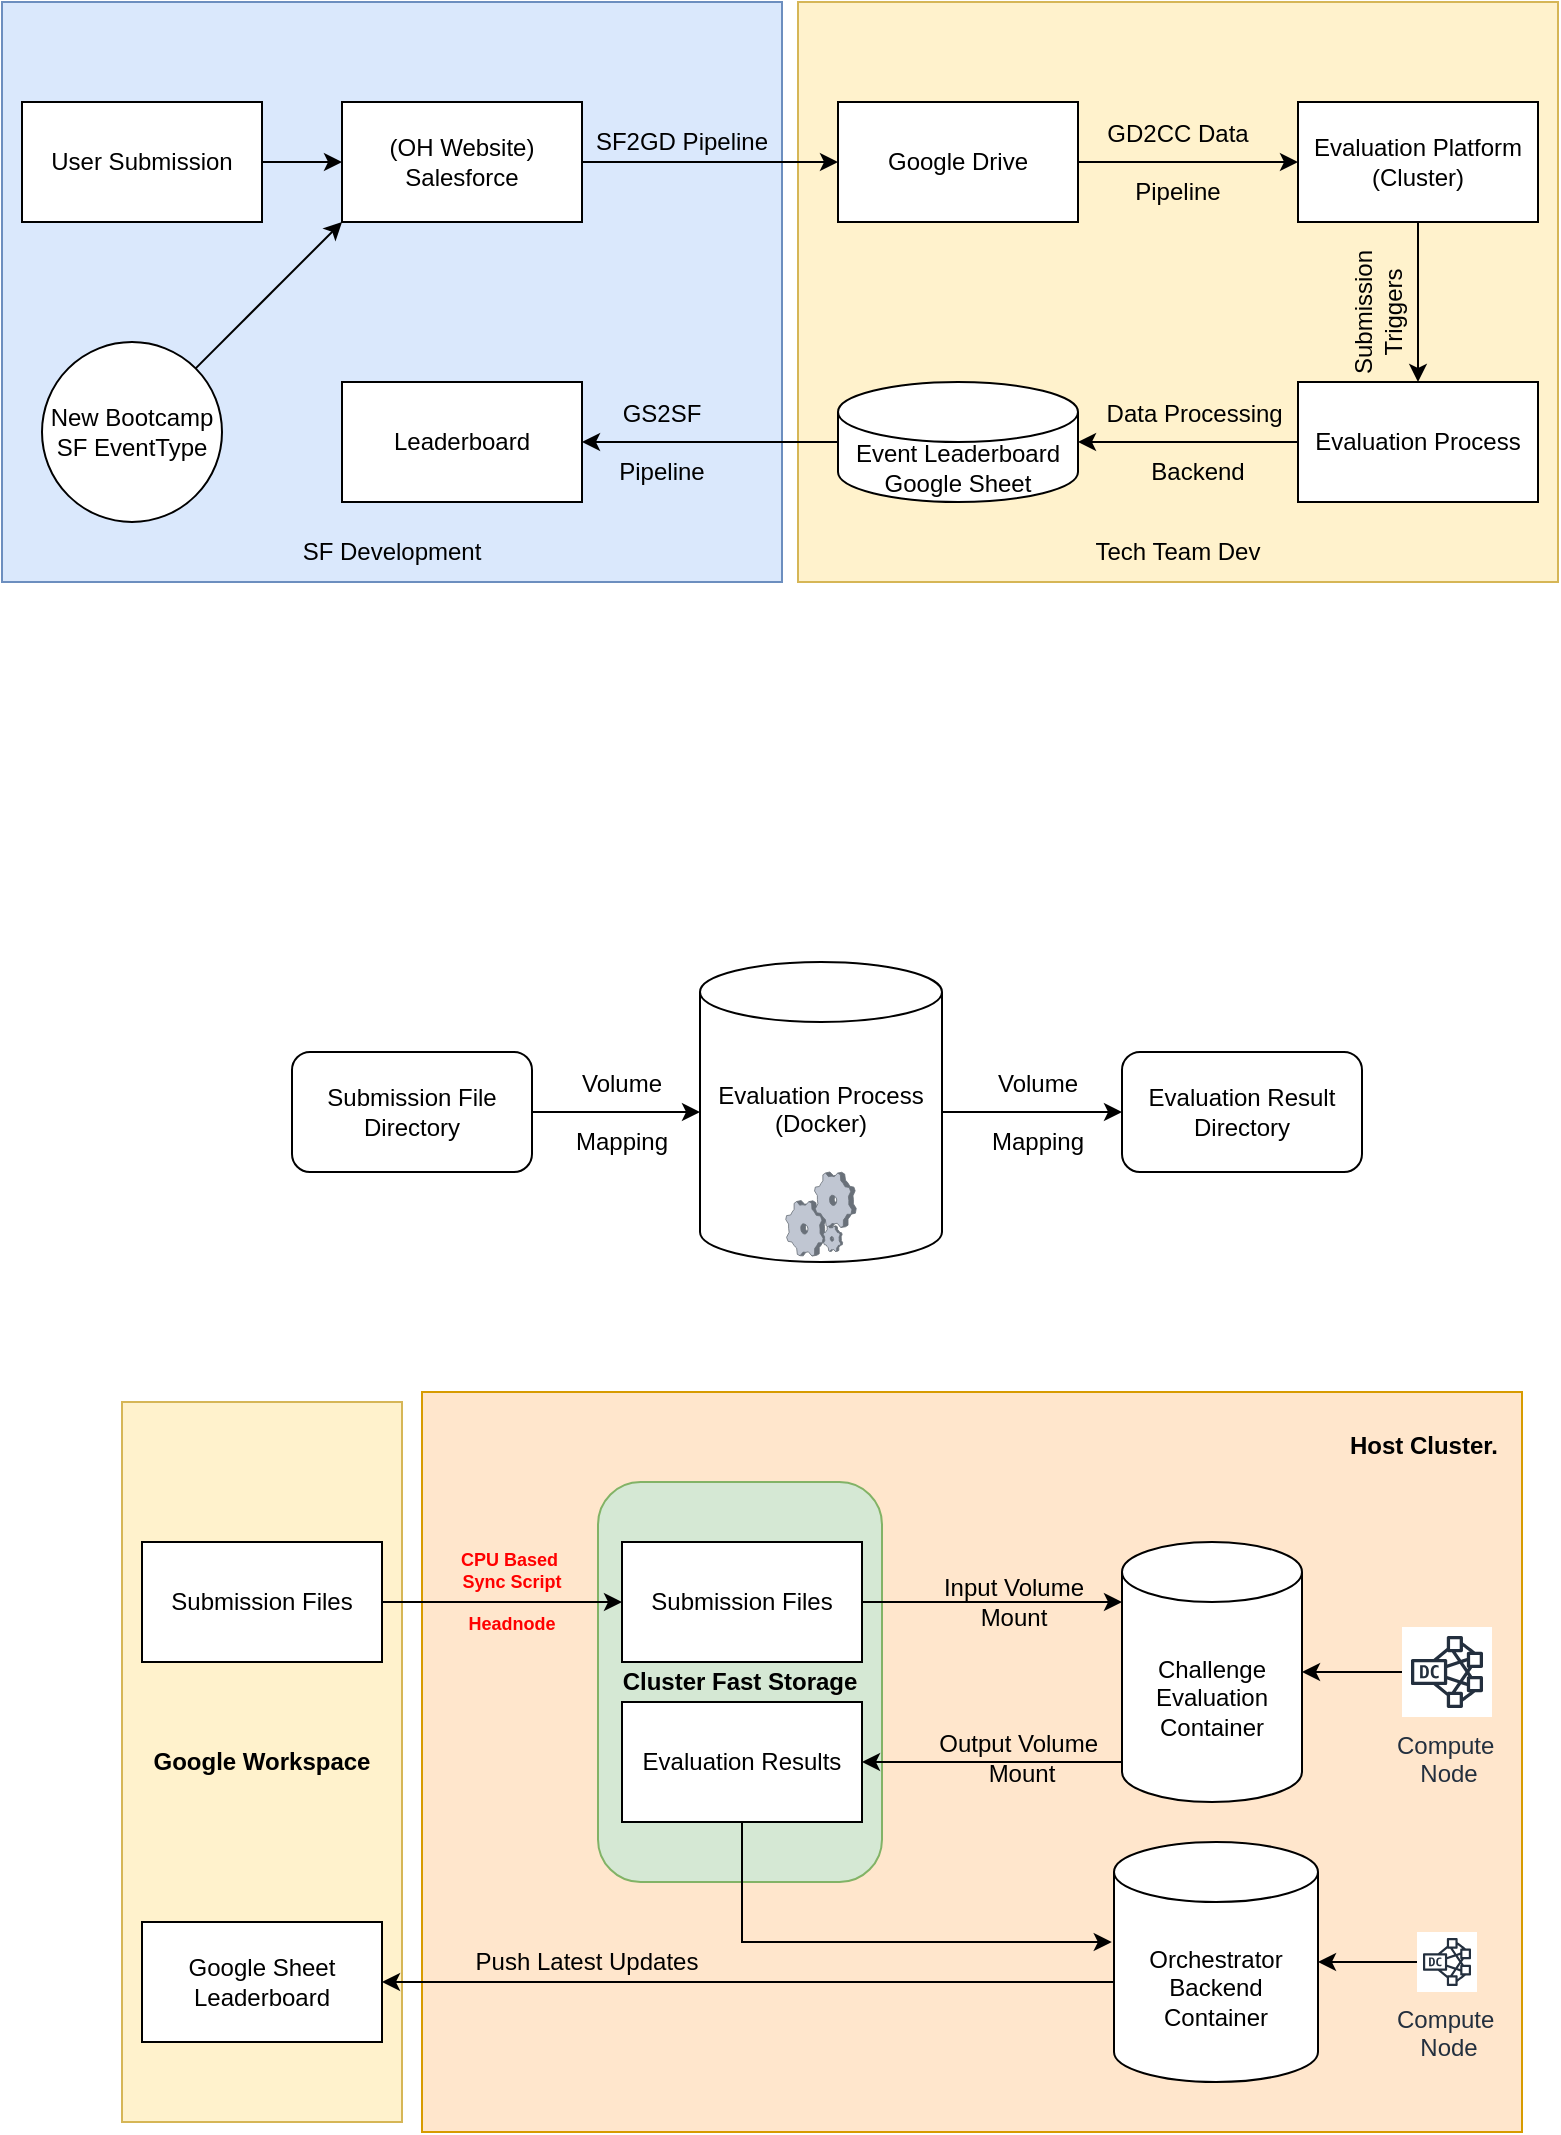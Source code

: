<mxfile version="27.1.1">
  <diagram name="Page-1" id="oaaN-xaVI2owKklGk6Wr">
    <mxGraphModel dx="1234" dy="790" grid="1" gridSize="10" guides="1" tooltips="1" connect="1" arrows="1" fold="1" page="1" pageScale="1" pageWidth="827" pageHeight="1169" math="0" shadow="0">
      <root>
        <mxCell id="0" />
        <mxCell id="1" parent="0" />
        <mxCell id="SpqWK2JKDd9mL29cQ0X0-30" value="&lt;b&gt;Google Workspace&lt;/b&gt;" style="rounded=0;whiteSpace=wrap;html=1;fillColor=#fff2cc;strokeColor=#d6b656;" vertex="1" parent="1">
          <mxGeometry x="70" y="780" width="140" height="360" as="geometry" />
        </mxCell>
        <mxCell id="SpqWK2JKDd9mL29cQ0X0-31" value="&lt;b&gt;Host Cluster.&amp;nbsp; &amp;nbsp;&lt;/b&gt;&lt;div&gt;&lt;b&gt;&lt;br&gt;&lt;/b&gt;&lt;/div&gt;&lt;div&gt;&lt;b&gt;&lt;br&gt;&lt;/b&gt;&lt;/div&gt;&lt;div&gt;&lt;b&gt;&lt;br&gt;&lt;/b&gt;&lt;/div&gt;&lt;div&gt;&lt;b&gt;&lt;br&gt;&lt;/b&gt;&lt;/div&gt;&lt;div&gt;&lt;b&gt;&lt;br&gt;&lt;/b&gt;&lt;/div&gt;&lt;div&gt;&lt;b&gt;&lt;br&gt;&lt;/b&gt;&lt;/div&gt;&lt;div&gt;&lt;b&gt;&lt;br&gt;&lt;/b&gt;&lt;/div&gt;&lt;div&gt;&lt;b&gt;&lt;br&gt;&lt;/b&gt;&lt;/div&gt;&lt;div&gt;&lt;b&gt;&lt;br&gt;&lt;/b&gt;&lt;/div&gt;&lt;div&gt;&lt;b&gt;&lt;br&gt;&lt;/b&gt;&lt;/div&gt;&lt;div&gt;&lt;b&gt;&lt;br&gt;&lt;/b&gt;&lt;/div&gt;&lt;div&gt;&lt;b&gt;&lt;br&gt;&lt;/b&gt;&lt;/div&gt;&lt;div&gt;&lt;b&gt;&lt;br&gt;&lt;/b&gt;&lt;/div&gt;&lt;div&gt;&lt;b&gt;&lt;br&gt;&lt;/b&gt;&lt;/div&gt;&lt;div&gt;&lt;b&gt;&lt;br&gt;&lt;/b&gt;&lt;/div&gt;&lt;div&gt;&lt;b&gt;&lt;br&gt;&lt;/b&gt;&lt;/div&gt;&lt;div&gt;&lt;b&gt;&lt;br&gt;&lt;/b&gt;&lt;/div&gt;&lt;div&gt;&lt;b&gt;&lt;br&gt;&lt;/b&gt;&lt;/div&gt;&lt;div&gt;&lt;b&gt;&lt;br&gt;&lt;/b&gt;&lt;/div&gt;&lt;div&gt;&lt;b&gt;&lt;br&gt;&lt;/b&gt;&lt;/div&gt;&lt;div&gt;&lt;b&gt;&lt;br&gt;&lt;/b&gt;&lt;/div&gt;&lt;div&gt;&lt;b&gt;&amp;nbsp;&lt;/b&gt;&lt;/div&gt;" style="rounded=0;whiteSpace=wrap;html=1;fillColor=#ffe6cc;strokeColor=#d79b00;align=right;" vertex="1" parent="1">
          <mxGeometry x="220" y="775" width="550" height="370" as="geometry" />
        </mxCell>
        <mxCell id="SpqWK2JKDd9mL29cQ0X0-33" value="&lt;b&gt;Cluster Fast Storage&lt;/b&gt;" style="rounded=1;whiteSpace=wrap;html=1;fillColor=#d5e8d4;strokeColor=#82b366;" vertex="1" parent="1">
          <mxGeometry x="308" y="820" width="142" height="200" as="geometry" />
        </mxCell>
        <mxCell id="_-sBluXxqgNnhQlg6VW2-16" value="" style="rounded=0;whiteSpace=wrap;html=1;fillColor=#fff2cc;strokeColor=#d6b656;" parent="1" vertex="1">
          <mxGeometry x="408" y="80" width="380" height="290" as="geometry" />
        </mxCell>
        <mxCell id="_-sBluXxqgNnhQlg6VW2-12" value="" style="rounded=0;whiteSpace=wrap;html=1;fillColor=#dae8fc;strokeColor=#6c8ebf;" parent="1" vertex="1">
          <mxGeometry x="10" y="80" width="390" height="290" as="geometry" />
        </mxCell>
        <mxCell id="gr2pJImmbowWirLbpPVM-4" value="" style="edgeStyle=orthogonalEdgeStyle;rounded=0;orthogonalLoop=1;jettySize=auto;html=1;" parent="1" source="gr2pJImmbowWirLbpPVM-2" target="gr2pJImmbowWirLbpPVM-3" edge="1">
          <mxGeometry relative="1" as="geometry" />
        </mxCell>
        <mxCell id="gr2pJImmbowWirLbpPVM-2" value="Evaluation Process" style="rounded=0;whiteSpace=wrap;html=1;" parent="1" vertex="1">
          <mxGeometry x="658" y="270" width="120" height="60" as="geometry" />
        </mxCell>
        <mxCell id="gr2pJImmbowWirLbpPVM-6" value="" style="edgeStyle=orthogonalEdgeStyle;rounded=0;orthogonalLoop=1;jettySize=auto;html=1;" parent="1" source="gr2pJImmbowWirLbpPVM-3" target="gr2pJImmbowWirLbpPVM-5" edge="1">
          <mxGeometry relative="1" as="geometry" />
        </mxCell>
        <mxCell id="gr2pJImmbowWirLbpPVM-3" value="Event Leaderboard&lt;div&gt;Google Sheet&lt;/div&gt;" style="shape=cylinder3;whiteSpace=wrap;html=1;boundedLbl=1;backgroundOutline=1;size=15;" parent="1" vertex="1">
          <mxGeometry x="428" y="270" width="120" height="60" as="geometry" />
        </mxCell>
        <mxCell id="gr2pJImmbowWirLbpPVM-5" value="Leaderboard" style="rounded=0;whiteSpace=wrap;html=1;" parent="1" vertex="1">
          <mxGeometry x="180" y="270" width="120" height="60" as="geometry" />
        </mxCell>
        <mxCell id="gr2pJImmbowWirLbpPVM-11" value="" style="edgeStyle=orthogonalEdgeStyle;rounded=0;orthogonalLoop=1;jettySize=auto;html=1;" parent="1" source="gr2pJImmbowWirLbpPVM-8" target="gr2pJImmbowWirLbpPVM-10" edge="1">
          <mxGeometry relative="1" as="geometry" />
        </mxCell>
        <mxCell id="gr2pJImmbowWirLbpPVM-8" value="User Submission" style="rounded=0;whiteSpace=wrap;html=1;" parent="1" vertex="1">
          <mxGeometry x="20" y="130" width="120" height="60" as="geometry" />
        </mxCell>
        <mxCell id="gr2pJImmbowWirLbpPVM-13" value="" style="edgeStyle=orthogonalEdgeStyle;rounded=0;orthogonalLoop=1;jettySize=auto;html=1;" parent="1" source="gr2pJImmbowWirLbpPVM-10" target="gr2pJImmbowWirLbpPVM-12" edge="1">
          <mxGeometry relative="1" as="geometry" />
        </mxCell>
        <mxCell id="gr2pJImmbowWirLbpPVM-10" value="&lt;div&gt;(OH Website)&lt;/div&gt;Salesforce" style="whiteSpace=wrap;html=1;rounded=0;" parent="1" vertex="1">
          <mxGeometry x="180" y="130" width="120" height="60" as="geometry" />
        </mxCell>
        <mxCell id="gr2pJImmbowWirLbpPVM-15" value="" style="edgeStyle=orthogonalEdgeStyle;rounded=0;orthogonalLoop=1;jettySize=auto;html=1;" parent="1" source="gr2pJImmbowWirLbpPVM-12" target="gr2pJImmbowWirLbpPVM-14" edge="1">
          <mxGeometry relative="1" as="geometry" />
        </mxCell>
        <mxCell id="gr2pJImmbowWirLbpPVM-12" value="Google Drive" style="whiteSpace=wrap;html=1;rounded=0;" parent="1" vertex="1">
          <mxGeometry x="428" y="130" width="120" height="60" as="geometry" />
        </mxCell>
        <mxCell id="gr2pJImmbowWirLbpPVM-16" value="" style="edgeStyle=orthogonalEdgeStyle;rounded=0;orthogonalLoop=1;jettySize=auto;html=1;" parent="1" source="gr2pJImmbowWirLbpPVM-14" target="gr2pJImmbowWirLbpPVM-2" edge="1">
          <mxGeometry relative="1" as="geometry" />
        </mxCell>
        <mxCell id="gr2pJImmbowWirLbpPVM-14" value="Evaluation Platform&lt;div&gt;(Cluster)&lt;/div&gt;" style="whiteSpace=wrap;html=1;rounded=0;" parent="1" vertex="1">
          <mxGeometry x="658" y="130" width="120" height="60" as="geometry" />
        </mxCell>
        <mxCell id="_-sBluXxqgNnhQlg6VW2-1" value="SF2GD Pipeline" style="text;html=1;align=center;verticalAlign=middle;whiteSpace=wrap;rounded=0;" parent="1" vertex="1">
          <mxGeometry x="300" y="140" width="100" height="20" as="geometry" />
        </mxCell>
        <mxCell id="_-sBluXxqgNnhQlg6VW2-3" value="GD2CC Data&lt;div&gt;&lt;br&gt;&lt;/div&gt;&lt;div&gt;Pipeline&lt;/div&gt;" style="text;html=1;align=center;verticalAlign=middle;whiteSpace=wrap;rounded=0;" parent="1" vertex="1">
          <mxGeometry x="518" y="145" width="160" height="30" as="geometry" />
        </mxCell>
        <mxCell id="_-sBluXxqgNnhQlg6VW2-5" value="Submission Triggers" style="text;html=1;align=center;verticalAlign=middle;whiteSpace=wrap;rounded=0;rotation=-90;" parent="1" vertex="1">
          <mxGeometry x="668" y="220" width="60" height="30" as="geometry" />
        </mxCell>
        <mxCell id="_-sBluXxqgNnhQlg6VW2-6" value="Data Processing&amp;nbsp;&lt;div&gt;&lt;br&gt;&lt;/div&gt;&lt;div&gt;Backend&lt;/div&gt;" style="text;html=1;align=center;verticalAlign=middle;whiteSpace=wrap;rounded=0;rotation=0;" parent="1" vertex="1">
          <mxGeometry x="558" y="285" width="100" height="30" as="geometry" />
        </mxCell>
        <mxCell id="_-sBluXxqgNnhQlg6VW2-11" value="GS2SF&lt;div&gt;&lt;br&gt;&lt;/div&gt;&lt;div&gt;Pipeline&lt;/div&gt;" style="text;html=1;align=center;verticalAlign=middle;whiteSpace=wrap;rounded=0;" parent="1" vertex="1">
          <mxGeometry x="310" y="285" width="60" height="30" as="geometry" />
        </mxCell>
        <mxCell id="_-sBluXxqgNnhQlg6VW2-13" value="SF Development" style="text;html=1;align=center;verticalAlign=middle;whiteSpace=wrap;rounded=0;" parent="1" vertex="1">
          <mxGeometry x="155" y="340" width="100" height="30" as="geometry" />
        </mxCell>
        <mxCell id="_-sBluXxqgNnhQlg6VW2-14" value="New Bootcamp&lt;div&gt;SF EventType&lt;/div&gt;" style="ellipse;whiteSpace=wrap;html=1;aspect=fixed;" parent="1" vertex="1">
          <mxGeometry x="30" y="250" width="90" height="90" as="geometry" />
        </mxCell>
        <mxCell id="_-sBluXxqgNnhQlg6VW2-15" value="" style="endArrow=classic;html=1;rounded=0;exitX=1;exitY=0;exitDx=0;exitDy=0;entryX=0;entryY=1;entryDx=0;entryDy=0;" parent="1" source="_-sBluXxqgNnhQlg6VW2-14" target="gr2pJImmbowWirLbpPVM-10" edge="1">
          <mxGeometry width="50" height="50" relative="1" as="geometry">
            <mxPoint x="480" y="390" as="sourcePoint" />
            <mxPoint x="530" y="340" as="targetPoint" />
          </mxGeometry>
        </mxCell>
        <mxCell id="_-sBluXxqgNnhQlg6VW2-17" value="Tech Team Dev" style="text;html=1;align=center;verticalAlign=middle;whiteSpace=wrap;rounded=0;" parent="1" vertex="1">
          <mxGeometry x="538" y="340" width="120" height="30" as="geometry" />
        </mxCell>
        <mxCell id="8gj9geVY3_DfCZQZ7S0--6" value="" style="edgeStyle=orthogonalEdgeStyle;rounded=0;orthogonalLoop=1;jettySize=auto;html=1;" parent="1" source="8gj9geVY3_DfCZQZ7S0--1" target="8gj9geVY3_DfCZQZ7S0--5" edge="1">
          <mxGeometry relative="1" as="geometry" />
        </mxCell>
        <mxCell id="8gj9geVY3_DfCZQZ7S0--1" value="&lt;div&gt;Evaluation Process&lt;/div&gt;(Docker)&lt;div&gt;&lt;br&gt;&lt;/div&gt;&lt;div&gt;&lt;br&gt;&lt;/div&gt;" style="shape=cylinder3;whiteSpace=wrap;html=1;boundedLbl=1;backgroundOutline=1;size=15;" parent="1" vertex="1">
          <mxGeometry x="359" y="560" width="121" height="150" as="geometry" />
        </mxCell>
        <mxCell id="8gj9geVY3_DfCZQZ7S0--3" value="" style="edgeStyle=orthogonalEdgeStyle;rounded=0;orthogonalLoop=1;jettySize=auto;html=1;" parent="1" source="8gj9geVY3_DfCZQZ7S0--2" target="8gj9geVY3_DfCZQZ7S0--1" edge="1">
          <mxGeometry relative="1" as="geometry" />
        </mxCell>
        <mxCell id="8gj9geVY3_DfCZQZ7S0--2" value="Submission File Directory" style="rounded=1;whiteSpace=wrap;html=1;" parent="1" vertex="1">
          <mxGeometry x="155" y="605" width="120" height="60" as="geometry" />
        </mxCell>
        <mxCell id="8gj9geVY3_DfCZQZ7S0--4" value="Volume&lt;div&gt;&amp;nbsp;&lt;/div&gt;&lt;div&gt;Mapping&lt;/div&gt;" style="text;html=1;align=center;verticalAlign=middle;whiteSpace=wrap;rounded=0;" parent="1" vertex="1">
          <mxGeometry x="290" y="620" width="60" height="30" as="geometry" />
        </mxCell>
        <mxCell id="8gj9geVY3_DfCZQZ7S0--5" value="Evaluation Result&lt;div&gt;Directory&lt;/div&gt;" style="rounded=1;whiteSpace=wrap;html=1;" parent="1" vertex="1">
          <mxGeometry x="570" y="605" width="120" height="60" as="geometry" />
        </mxCell>
        <mxCell id="8gj9geVY3_DfCZQZ7S0--8" value="Volume&lt;div&gt;&amp;nbsp;&lt;/div&gt;&lt;div&gt;Mapping&lt;/div&gt;" style="text;html=1;align=center;verticalAlign=middle;whiteSpace=wrap;rounded=0;" parent="1" vertex="1">
          <mxGeometry x="498" y="620" width="60" height="30" as="geometry" />
        </mxCell>
        <mxCell id="8gj9geVY3_DfCZQZ7S0--10" value="" style="verticalLabelPosition=bottom;sketch=0;aspect=fixed;html=1;verticalAlign=top;strokeColor=none;align=center;outlineConnect=0;shape=mxgraph.citrix.process;" parent="1" vertex="1">
          <mxGeometry x="401.88" y="665" width="35.23" height="42" as="geometry" />
        </mxCell>
        <mxCell id="SpqWK2JKDd9mL29cQ0X0-3" value="" style="edgeStyle=orthogonalEdgeStyle;rounded=0;orthogonalLoop=1;jettySize=auto;html=1;" edge="1" parent="1" source="SpqWK2JKDd9mL29cQ0X0-1" target="SpqWK2JKDd9mL29cQ0X0-2">
          <mxGeometry relative="1" as="geometry" />
        </mxCell>
        <mxCell id="SpqWK2JKDd9mL29cQ0X0-1" value="Submission Files" style="rounded=0;whiteSpace=wrap;html=1;" vertex="1" parent="1">
          <mxGeometry x="80" y="850" width="120" height="60" as="geometry" />
        </mxCell>
        <mxCell id="SpqWK2JKDd9mL29cQ0X0-19" value="" style="edgeStyle=orthogonalEdgeStyle;rounded=0;orthogonalLoop=1;jettySize=auto;html=1;" edge="1" parent="1" source="SpqWK2JKDd9mL29cQ0X0-2" target="SpqWK2JKDd9mL29cQ0X0-18">
          <mxGeometry relative="1" as="geometry">
            <Array as="points">
              <mxPoint x="490" y="880" />
              <mxPoint x="490" y="880" />
            </Array>
          </mxGeometry>
        </mxCell>
        <mxCell id="SpqWK2JKDd9mL29cQ0X0-2" value="Submission Files" style="rounded=0;whiteSpace=wrap;html=1;" vertex="1" parent="1">
          <mxGeometry x="320" y="850" width="120" height="60" as="geometry" />
        </mxCell>
        <mxCell id="SpqWK2JKDd9mL29cQ0X0-7" value="Evaluation Results" style="rounded=0;whiteSpace=wrap;html=1;" vertex="1" parent="1">
          <mxGeometry x="320" y="930" width="120" height="60" as="geometry" />
        </mxCell>
        <mxCell id="SpqWK2JKDd9mL29cQ0X0-16" style="edgeStyle=orthogonalEdgeStyle;rounded=0;orthogonalLoop=1;jettySize=auto;html=1;exitX=0;exitY=0;exitDx=0;exitDy=82.5;exitPerimeter=0;entryX=1;entryY=0.5;entryDx=0;entryDy=0;" edge="1" parent="1" source="SpqWK2JKDd9mL29cQ0X0-13" target="SpqWK2JKDd9mL29cQ0X0-15">
          <mxGeometry relative="1" as="geometry">
            <Array as="points">
              <mxPoint x="566" y="1070" />
            </Array>
          </mxGeometry>
        </mxCell>
        <mxCell id="SpqWK2JKDd9mL29cQ0X0-13" value="&lt;div&gt;Orchestrator&lt;/div&gt;&lt;div&gt;Backend Container&lt;/div&gt;" style="shape=cylinder3;whiteSpace=wrap;html=1;boundedLbl=1;backgroundOutline=1;size=15;" vertex="1" parent="1">
          <mxGeometry x="566" y="1000" width="102" height="120" as="geometry" />
        </mxCell>
        <mxCell id="SpqWK2JKDd9mL29cQ0X0-14" style="edgeStyle=orthogonalEdgeStyle;rounded=0;orthogonalLoop=1;jettySize=auto;html=1;exitX=0.5;exitY=1;exitDx=0;exitDy=0;entryX=-0.011;entryY=0.417;entryDx=0;entryDy=0;entryPerimeter=0;" edge="1" parent="1" source="SpqWK2JKDd9mL29cQ0X0-7" target="SpqWK2JKDd9mL29cQ0X0-13">
          <mxGeometry relative="1" as="geometry">
            <Array as="points">
              <mxPoint x="380" y="1050" />
            </Array>
          </mxGeometry>
        </mxCell>
        <mxCell id="SpqWK2JKDd9mL29cQ0X0-15" value="Google Sheet Leaderboard" style="rounded=0;whiteSpace=wrap;html=1;" vertex="1" parent="1">
          <mxGeometry x="80" y="1040" width="120" height="60" as="geometry" />
        </mxCell>
        <mxCell id="SpqWK2JKDd9mL29cQ0X0-21" style="edgeStyle=orthogonalEdgeStyle;rounded=0;orthogonalLoop=1;jettySize=auto;html=1;exitX=0;exitY=0;exitDx=0;exitDy=90;exitPerimeter=0;entryX=1;entryY=0.5;entryDx=0;entryDy=0;" edge="1" parent="1" source="SpqWK2JKDd9mL29cQ0X0-18" target="SpqWK2JKDd9mL29cQ0X0-7">
          <mxGeometry relative="1" as="geometry">
            <Array as="points">
              <mxPoint x="600" y="960" />
            </Array>
          </mxGeometry>
        </mxCell>
        <mxCell id="SpqWK2JKDd9mL29cQ0X0-18" value="&lt;div&gt;Challenge Evaluation Container&lt;/div&gt;" style="shape=cylinder3;whiteSpace=wrap;html=1;boundedLbl=1;backgroundOutline=1;size=15;" vertex="1" parent="1">
          <mxGeometry x="570" y="850" width="90" height="130" as="geometry" />
        </mxCell>
        <mxCell id="SpqWK2JKDd9mL29cQ0X0-27" value="" style="edgeStyle=orthogonalEdgeStyle;rounded=0;orthogonalLoop=1;jettySize=auto;html=1;" edge="1" parent="1" source="SpqWK2JKDd9mL29cQ0X0-25" target="SpqWK2JKDd9mL29cQ0X0-18">
          <mxGeometry relative="1" as="geometry" />
        </mxCell>
        <mxCell id="SpqWK2JKDd9mL29cQ0X0-25" value="Compute&amp;nbsp;&lt;div&gt;Node&lt;/div&gt;" style="sketch=0;outlineConnect=0;fontColor=#232F3E;gradientColor=none;strokeColor=#232F3E;fillColor=#ffffff;dashed=0;verticalLabelPosition=bottom;verticalAlign=top;align=center;html=1;fontSize=12;fontStyle=0;aspect=fixed;shape=mxgraph.aws4.resourceIcon;resIcon=mxgraph.aws4.dense_compute_node;" vertex="1" parent="1">
          <mxGeometry x="710" y="892.5" width="45" height="45" as="geometry" />
        </mxCell>
        <mxCell id="SpqWK2JKDd9mL29cQ0X0-29" value="" style="edgeStyle=orthogonalEdgeStyle;rounded=0;orthogonalLoop=1;jettySize=auto;html=1;" edge="1" parent="1" source="SpqWK2JKDd9mL29cQ0X0-28" target="SpqWK2JKDd9mL29cQ0X0-13">
          <mxGeometry relative="1" as="geometry" />
        </mxCell>
        <mxCell id="SpqWK2JKDd9mL29cQ0X0-28" value="Compute&amp;nbsp;&lt;div&gt;Node&lt;/div&gt;" style="sketch=0;outlineConnect=0;fontColor=#232F3E;gradientColor=none;strokeColor=#232F3E;fillColor=#ffffff;dashed=0;verticalLabelPosition=bottom;verticalAlign=top;align=center;html=1;fontSize=12;fontStyle=0;aspect=fixed;shape=mxgraph.aws4.resourceIcon;resIcon=mxgraph.aws4.dense_compute_node;" vertex="1" parent="1">
          <mxGeometry x="717.5" y="1045" width="30" height="30" as="geometry" />
        </mxCell>
        <mxCell id="SpqWK2JKDd9mL29cQ0X0-32" value="&lt;b&gt;&lt;font style=&quot;color: rgb(255, 0, 0);&quot;&gt;CPU Based&amp;nbsp;&lt;/font&gt;&lt;/b&gt;&lt;div&gt;&lt;b&gt;&lt;font style=&quot;color: rgb(255, 0, 0);&quot;&gt;Sync Script&lt;/font&gt;&lt;/b&gt;&lt;div&gt;&lt;br&gt;&lt;/div&gt;&lt;div&gt;&lt;b&gt;&lt;font style=&quot;color: rgb(255, 0, 0);&quot;&gt;Headnode&lt;/font&gt;&lt;/b&gt;&lt;/div&gt;&lt;/div&gt;" style="text;html=1;align=center;verticalAlign=middle;whiteSpace=wrap;rounded=0;fontSize=9;" vertex="1" parent="1">
          <mxGeometry x="230" y="860" width="70" height="30" as="geometry" />
        </mxCell>
        <mxCell id="SpqWK2JKDd9mL29cQ0X0-34" value="Input Volume&lt;div&gt;Mount&lt;/div&gt;" style="text;html=1;align=center;verticalAlign=middle;whiteSpace=wrap;rounded=0;" vertex="1" parent="1">
          <mxGeometry x="466" y="865" width="100" height="30" as="geometry" />
        </mxCell>
        <mxCell id="SpqWK2JKDd9mL29cQ0X0-36" value="Output Volume&lt;span style=&quot;background-color: transparent; color: light-dark(rgb(0, 0, 0), rgb(255, 255, 255));&quot;&gt;&amp;nbsp;&lt;/span&gt;&lt;div&gt;Mount&lt;/div&gt;" style="text;html=1;align=center;verticalAlign=middle;whiteSpace=wrap;rounded=0;" vertex="1" parent="1">
          <mxGeometry x="470" y="943" width="100" height="30" as="geometry" />
        </mxCell>
        <mxCell id="SpqWK2JKDd9mL29cQ0X0-39" value="Push Latest Updates" style="text;html=1;align=center;verticalAlign=middle;whiteSpace=wrap;rounded=0;" vertex="1" parent="1">
          <mxGeometry x="235" y="1045" width="135" height="30" as="geometry" />
        </mxCell>
      </root>
    </mxGraphModel>
  </diagram>
</mxfile>
